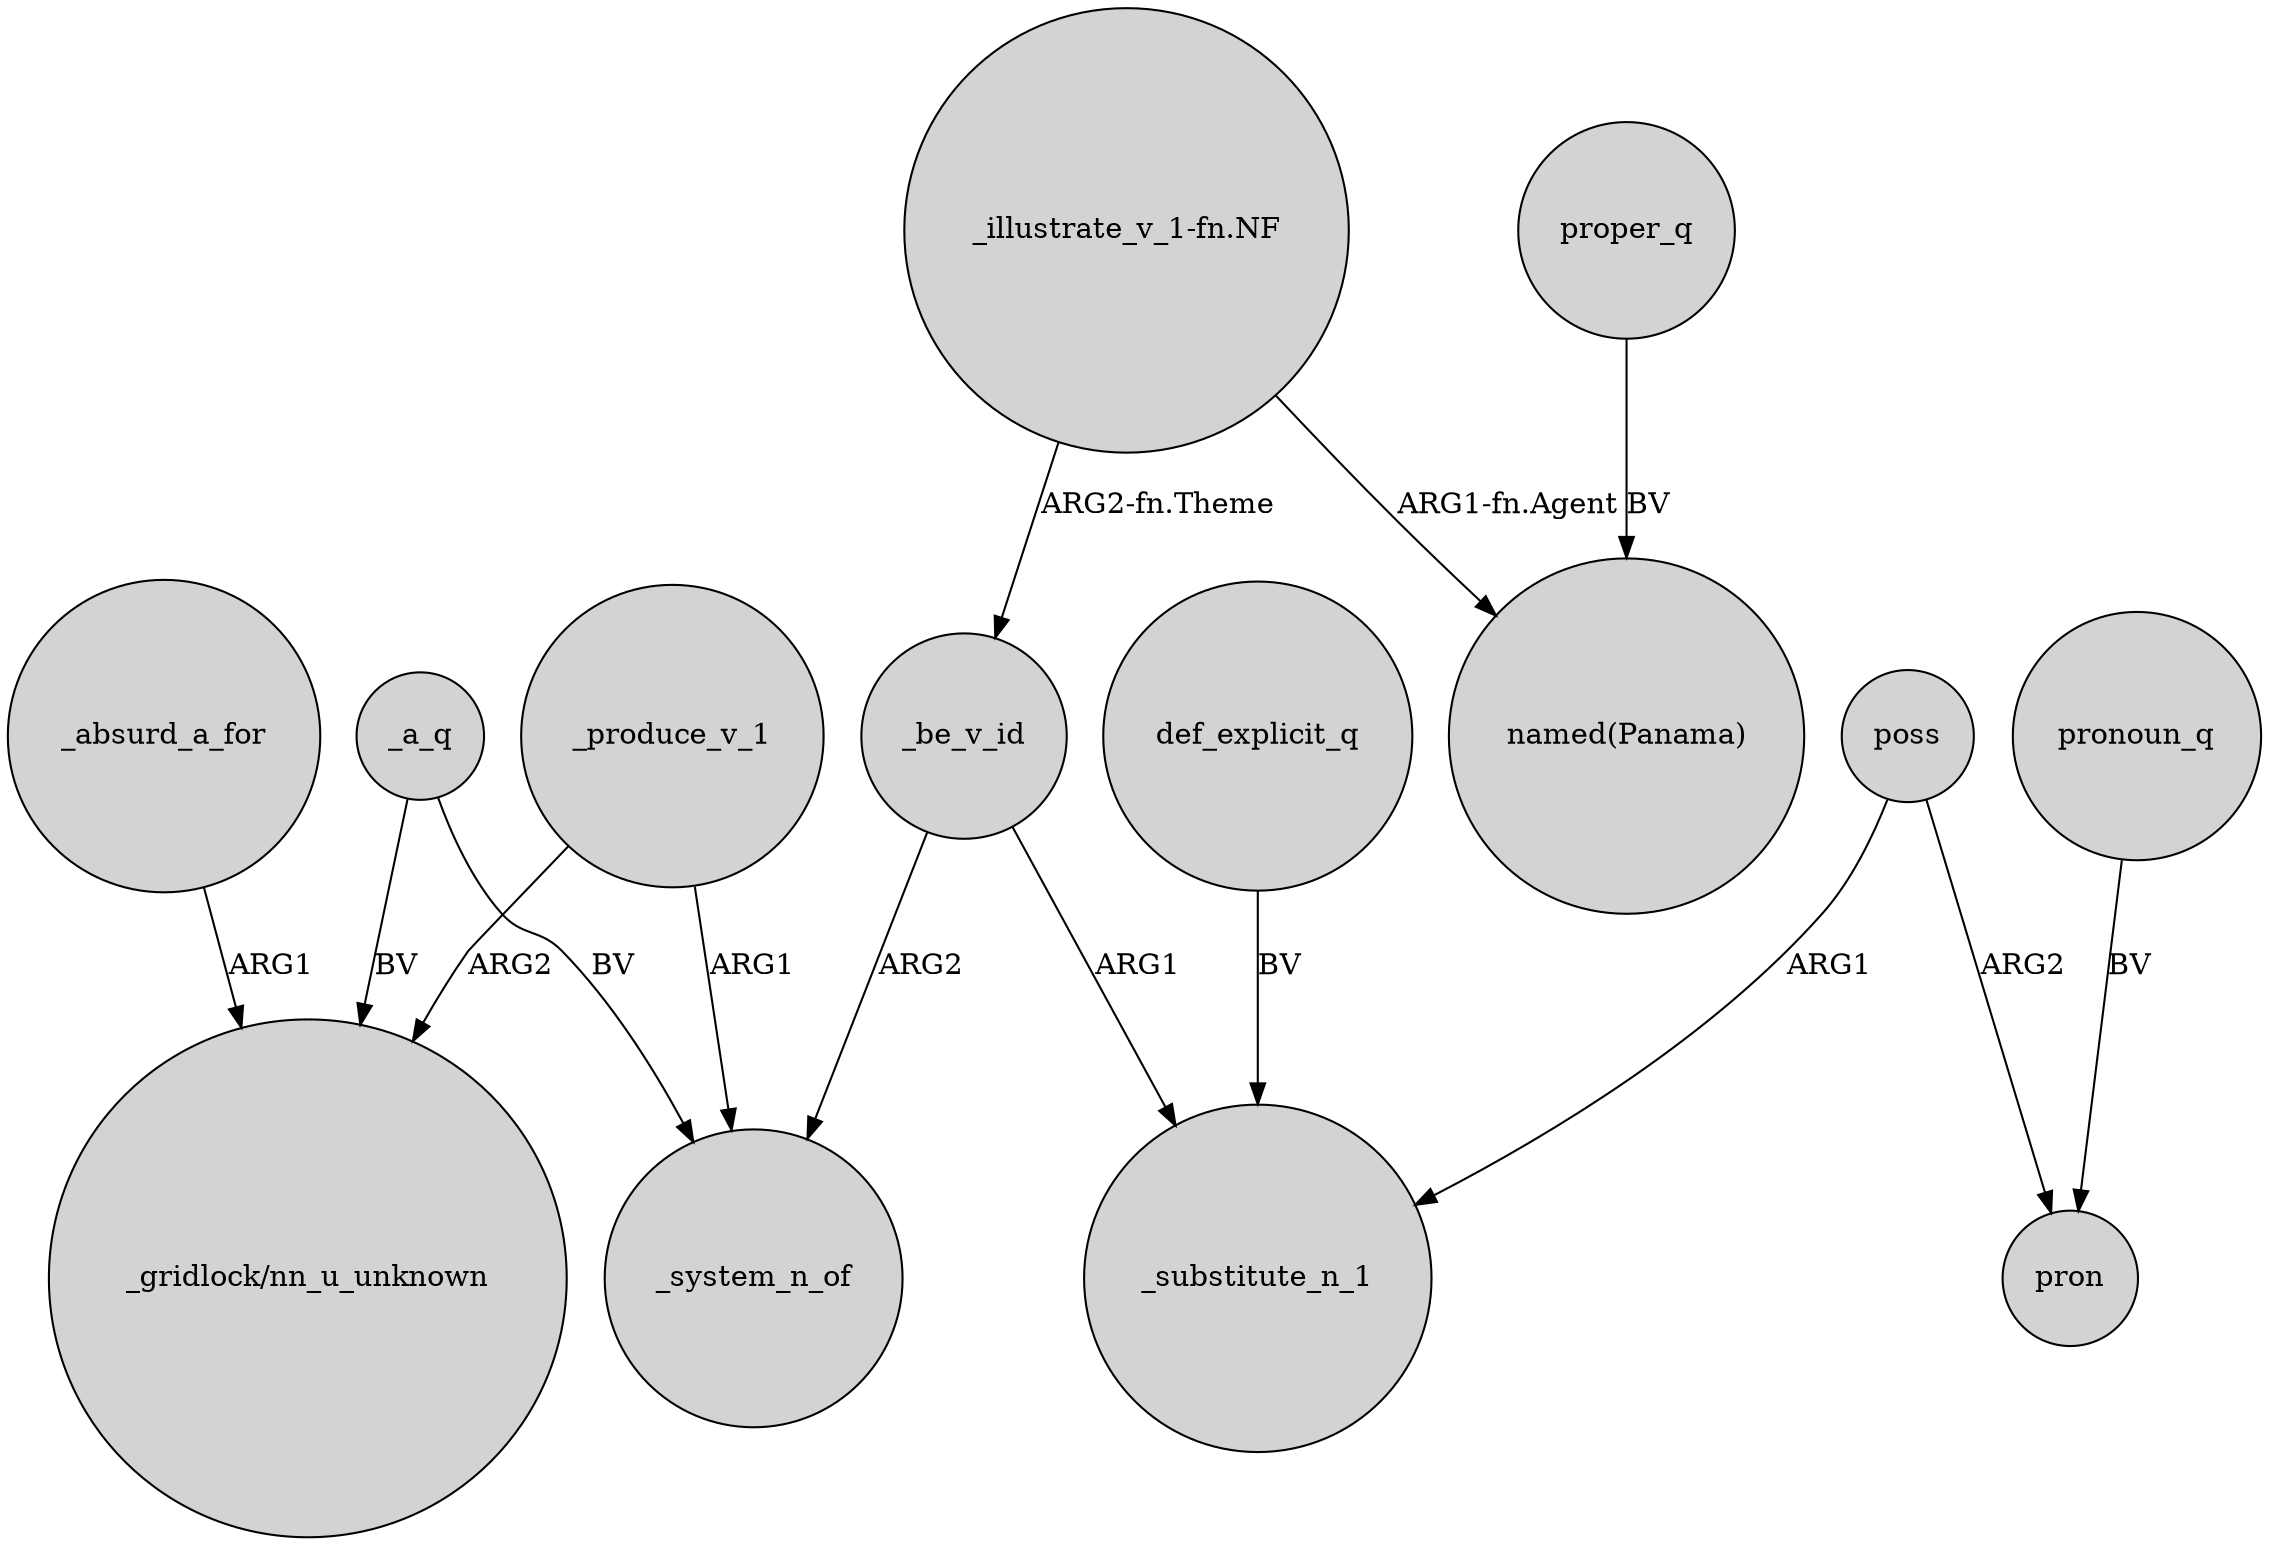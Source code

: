 digraph {
	node [shape=circle style=filled]
	poss -> _substitute_n_1 [label=ARG1]
	_a_q -> _system_n_of [label=BV]
	_a_q -> "_gridlock/nn_u_unknown" [label=BV]
	_produce_v_1 -> _system_n_of [label=ARG1]
	poss -> pron [label=ARG2]
	pronoun_q -> pron [label=BV]
	_produce_v_1 -> "_gridlock/nn_u_unknown" [label=ARG2]
	_be_v_id -> _substitute_n_1 [label=ARG1]
	_be_v_id -> _system_n_of [label=ARG2]
	"_illustrate_v_1-fn.NF" -> "named(Panama)" [label="ARG1-fn.Agent"]
	_absurd_a_for -> "_gridlock/nn_u_unknown" [label=ARG1]
	proper_q -> "named(Panama)" [label=BV]
	def_explicit_q -> _substitute_n_1 [label=BV]
	"_illustrate_v_1-fn.NF" -> _be_v_id [label="ARG2-fn.Theme"]
}
